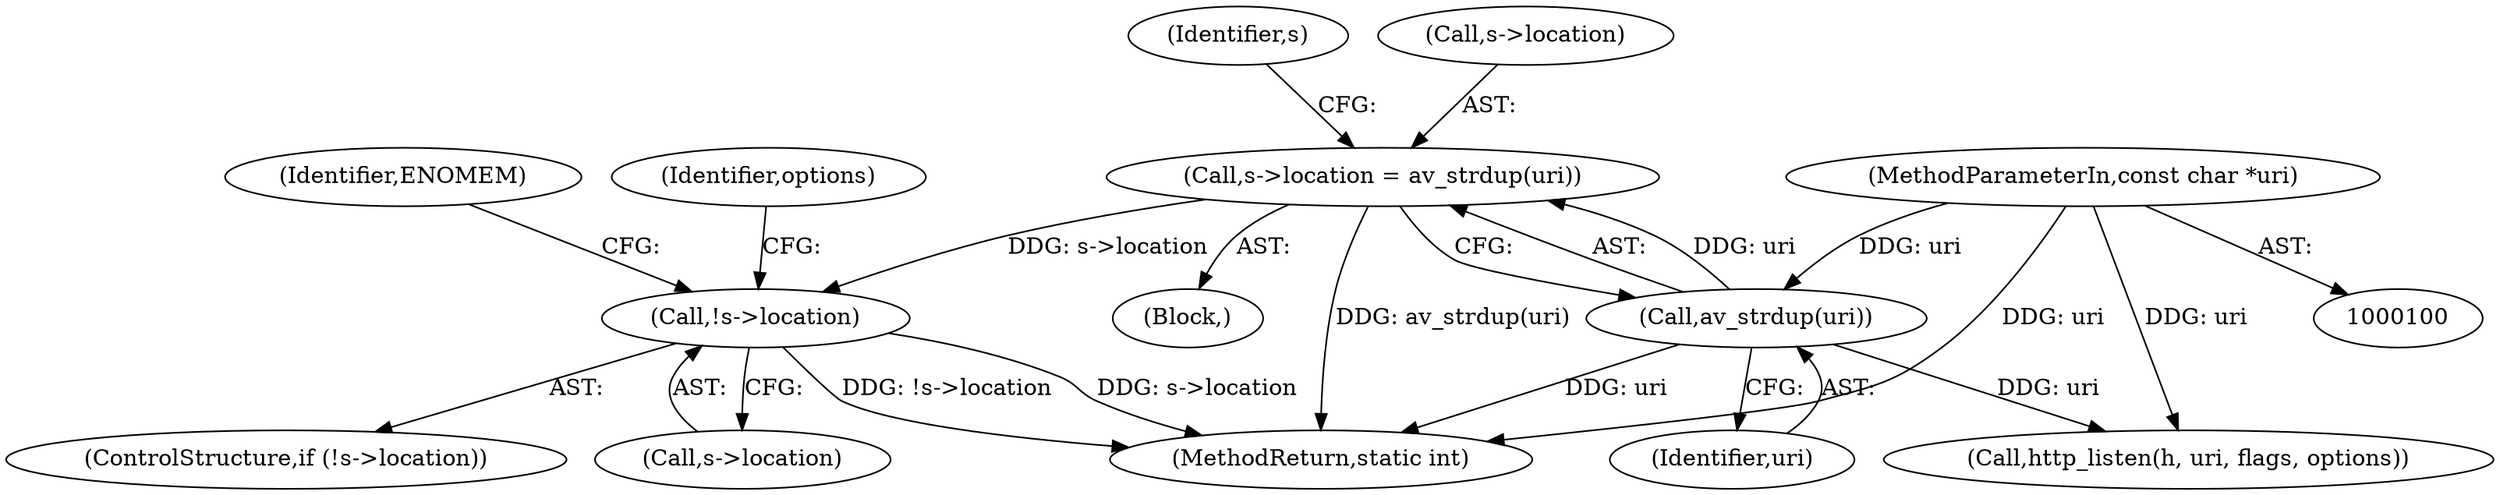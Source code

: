 digraph "0_FFmpeg_2a05c8f813de6f2278827734bf8102291e7484aa_1@pointer" {
"1000143" [label="(Call,!s->location)"];
"1000136" [label="(Call,s->location = av_strdup(uri))"];
"1000140" [label="(Call,av_strdup(uri))"];
"1000102" [label="(MethodParameterIn,const char *uri)"];
"1000259" [label="(MethodReturn,static int)"];
"1000149" [label="(Identifier,ENOMEM)"];
"1000145" [label="(Identifier,s)"];
"1000141" [label="(Identifier,uri)"];
"1000151" [label="(Identifier,options)"];
"1000142" [label="(ControlStructure,if (!s->location))"];
"1000143" [label="(Call,!s->location)"];
"1000105" [label="(Block,)"];
"1000140" [label="(Call,av_strdup(uri))"];
"1000238" [label="(Call,http_listen(h, uri, flags, options))"];
"1000102" [label="(MethodParameterIn,const char *uri)"];
"1000136" [label="(Call,s->location = av_strdup(uri))"];
"1000137" [label="(Call,s->location)"];
"1000144" [label="(Call,s->location)"];
"1000143" -> "1000142"  [label="AST: "];
"1000143" -> "1000144"  [label="CFG: "];
"1000144" -> "1000143"  [label="AST: "];
"1000149" -> "1000143"  [label="CFG: "];
"1000151" -> "1000143"  [label="CFG: "];
"1000143" -> "1000259"  [label="DDG: s->location"];
"1000143" -> "1000259"  [label="DDG: !s->location"];
"1000136" -> "1000143"  [label="DDG: s->location"];
"1000136" -> "1000105"  [label="AST: "];
"1000136" -> "1000140"  [label="CFG: "];
"1000137" -> "1000136"  [label="AST: "];
"1000140" -> "1000136"  [label="AST: "];
"1000145" -> "1000136"  [label="CFG: "];
"1000136" -> "1000259"  [label="DDG: av_strdup(uri)"];
"1000140" -> "1000136"  [label="DDG: uri"];
"1000140" -> "1000141"  [label="CFG: "];
"1000141" -> "1000140"  [label="AST: "];
"1000140" -> "1000259"  [label="DDG: uri"];
"1000102" -> "1000140"  [label="DDG: uri"];
"1000140" -> "1000238"  [label="DDG: uri"];
"1000102" -> "1000100"  [label="AST: "];
"1000102" -> "1000259"  [label="DDG: uri"];
"1000102" -> "1000238"  [label="DDG: uri"];
}
